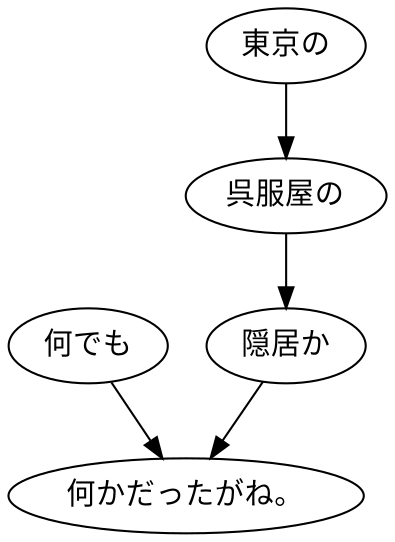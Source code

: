 digraph graph8232 {
	node0 [label="何でも"];
	node1 [label="東京の"];
	node2 [label="呉服屋の"];
	node3 [label="隠居か"];
	node4 [label="何かだったがね。"];
	node0 -> node4;
	node1 -> node2;
	node2 -> node3;
	node3 -> node4;
}
